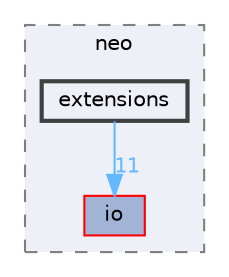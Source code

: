 digraph "include/neo/extensions"
{
 // LATEX_PDF_SIZE
  bgcolor="transparent";
  edge [fontname=Helvetica,fontsize=10,labelfontname=Helvetica,labelfontsize=10];
  node [fontname=Helvetica,fontsize=10,shape=box,height=0.2,width=0.4];
  compound=true
  subgraph clusterdir_8edea8149d7e00842ba8fdc4f4695c6b {
    graph [ bgcolor="#edf0f7", pencolor="grey50", label="neo", fontname=Helvetica,fontsize=10 style="filled,dashed", URL="dir_8edea8149d7e00842ba8fdc4f4695c6b.html",tooltip=""]
  dir_a46a28fba43bd7a324367dd633ce3fbb [label="io", fillcolor="#a2b4d6", color="red", style="filled", URL="dir_a46a28fba43bd7a324367dd633ce3fbb.html",tooltip=""];
  dir_5fa352355c9d668b8546abfac3ba6ecb [label="extensions", fillcolor="#edf0f7", color="grey25", style="filled,bold", URL="dir_5fa352355c9d668b8546abfac3ba6ecb.html",tooltip=""];
  }
  dir_5fa352355c9d668b8546abfac3ba6ecb->dir_a46a28fba43bd7a324367dd633ce3fbb [headlabel="11", labeldistance=1.5 headhref="dir_000016_000020.html" href="dir_000016_000020.html" color="steelblue1" fontcolor="steelblue1"];
}
